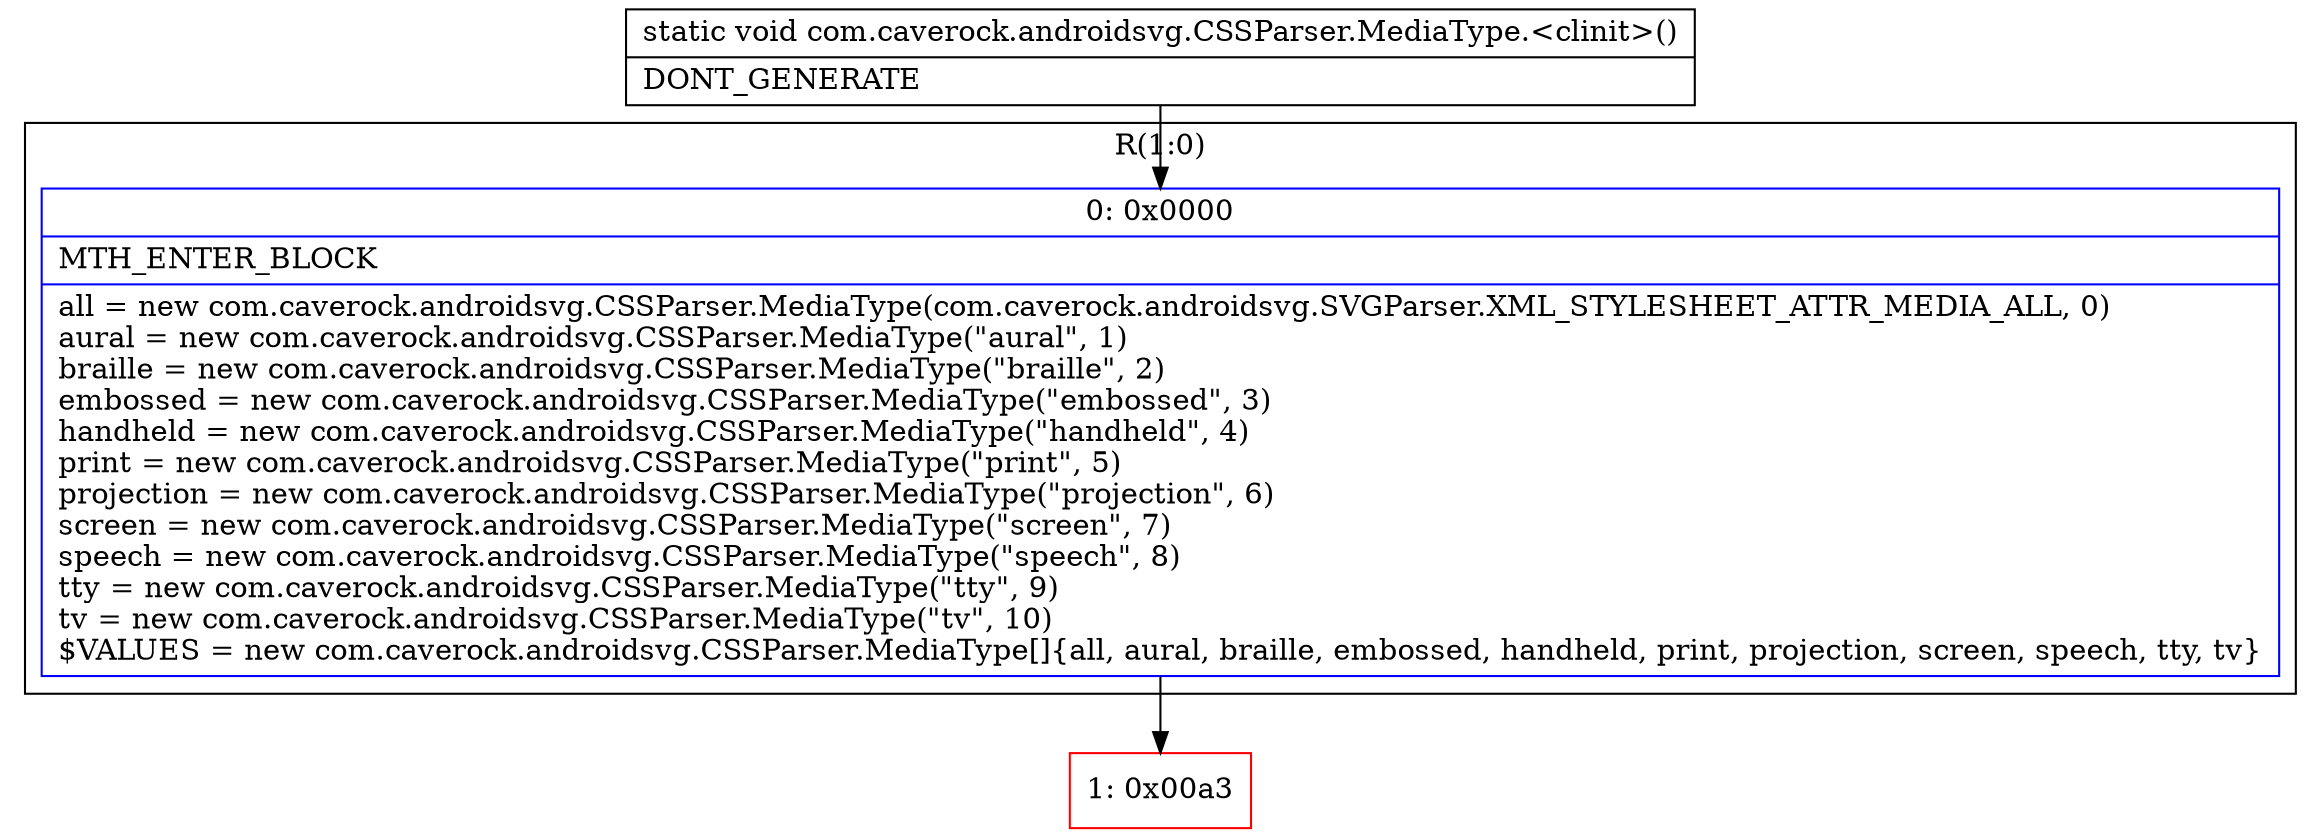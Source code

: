 digraph "CFG forcom.caverock.androidsvg.CSSParser.MediaType.\<clinit\>()V" {
subgraph cluster_Region_1053441032 {
label = "R(1:0)";
node [shape=record,color=blue];
Node_0 [shape=record,label="{0\:\ 0x0000|MTH_ENTER_BLOCK\l|all = new com.caverock.androidsvg.CSSParser.MediaType(com.caverock.androidsvg.SVGParser.XML_STYLESHEET_ATTR_MEDIA_ALL, 0)\laural = new com.caverock.androidsvg.CSSParser.MediaType(\"aural\", 1)\lbraille = new com.caverock.androidsvg.CSSParser.MediaType(\"braille\", 2)\lembossed = new com.caverock.androidsvg.CSSParser.MediaType(\"embossed\", 3)\lhandheld = new com.caverock.androidsvg.CSSParser.MediaType(\"handheld\", 4)\lprint = new com.caverock.androidsvg.CSSParser.MediaType(\"print\", 5)\lprojection = new com.caverock.androidsvg.CSSParser.MediaType(\"projection\", 6)\lscreen = new com.caverock.androidsvg.CSSParser.MediaType(\"screen\", 7)\lspeech = new com.caverock.androidsvg.CSSParser.MediaType(\"speech\", 8)\ltty = new com.caverock.androidsvg.CSSParser.MediaType(\"tty\", 9)\ltv = new com.caverock.androidsvg.CSSParser.MediaType(\"tv\", 10)\l$VALUES = new com.caverock.androidsvg.CSSParser.MediaType[]\{all, aural, braille, embossed, handheld, print, projection, screen, speech, tty, tv\}\l}"];
}
Node_1 [shape=record,color=red,label="{1\:\ 0x00a3}"];
MethodNode[shape=record,label="{static void com.caverock.androidsvg.CSSParser.MediaType.\<clinit\>()  | DONT_GENERATE\l}"];
MethodNode -> Node_0;
Node_0 -> Node_1;
}

